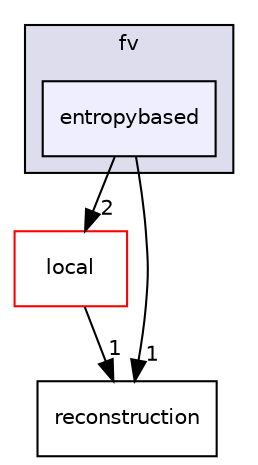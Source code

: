digraph "entropybased" {
  compound=true
  node [ fontsize="10", fontname="Helvetica"];
  edge [ labelfontsize="10", labelfontname="Helvetica"];
  subgraph clusterdir_8fbd9d79de26bd0c08e4e5fb2ef2e7c5 {
    graph [ bgcolor="#ddddee", pencolor="black", label="fv" fontname="Helvetica", fontsize="10", URL="dir_8fbd9d79de26bd0c08e4e5fb2ef2e7c5.html"]
  dir_15077edfff1a5d7c3d5acc85193caa88 [shape=box, label="entropybased", style="filled", fillcolor="#eeeeff", pencolor="black", URL="dir_15077edfff1a5d7c3d5acc85193caa88.html"];
  }
  dir_e5964b6fd5a6d82d96e1215fe4a1a66d [shape=box label="local" fillcolor="white" style="filled" color="red" URL="dir_e5964b6fd5a6d82d96e1215fe4a1a66d.html"];
  dir_34cd0b04b1a25e429446ad96f28d6cc1 [shape=box label="reconstruction" URL="dir_34cd0b04b1a25e429446ad96f28d6cc1.html"];
  dir_e5964b6fd5a6d82d96e1215fe4a1a66d->dir_34cd0b04b1a25e429446ad96f28d6cc1 [headlabel="1", labeldistance=1.5 headhref="dir_000007_000030.html"];
  dir_15077edfff1a5d7c3d5acc85193caa88->dir_e5964b6fd5a6d82d96e1215fe4a1a66d [headlabel="2", labeldistance=1.5 headhref="dir_000033_000007.html"];
  dir_15077edfff1a5d7c3d5acc85193caa88->dir_34cd0b04b1a25e429446ad96f28d6cc1 [headlabel="1", labeldistance=1.5 headhref="dir_000033_000030.html"];
}
